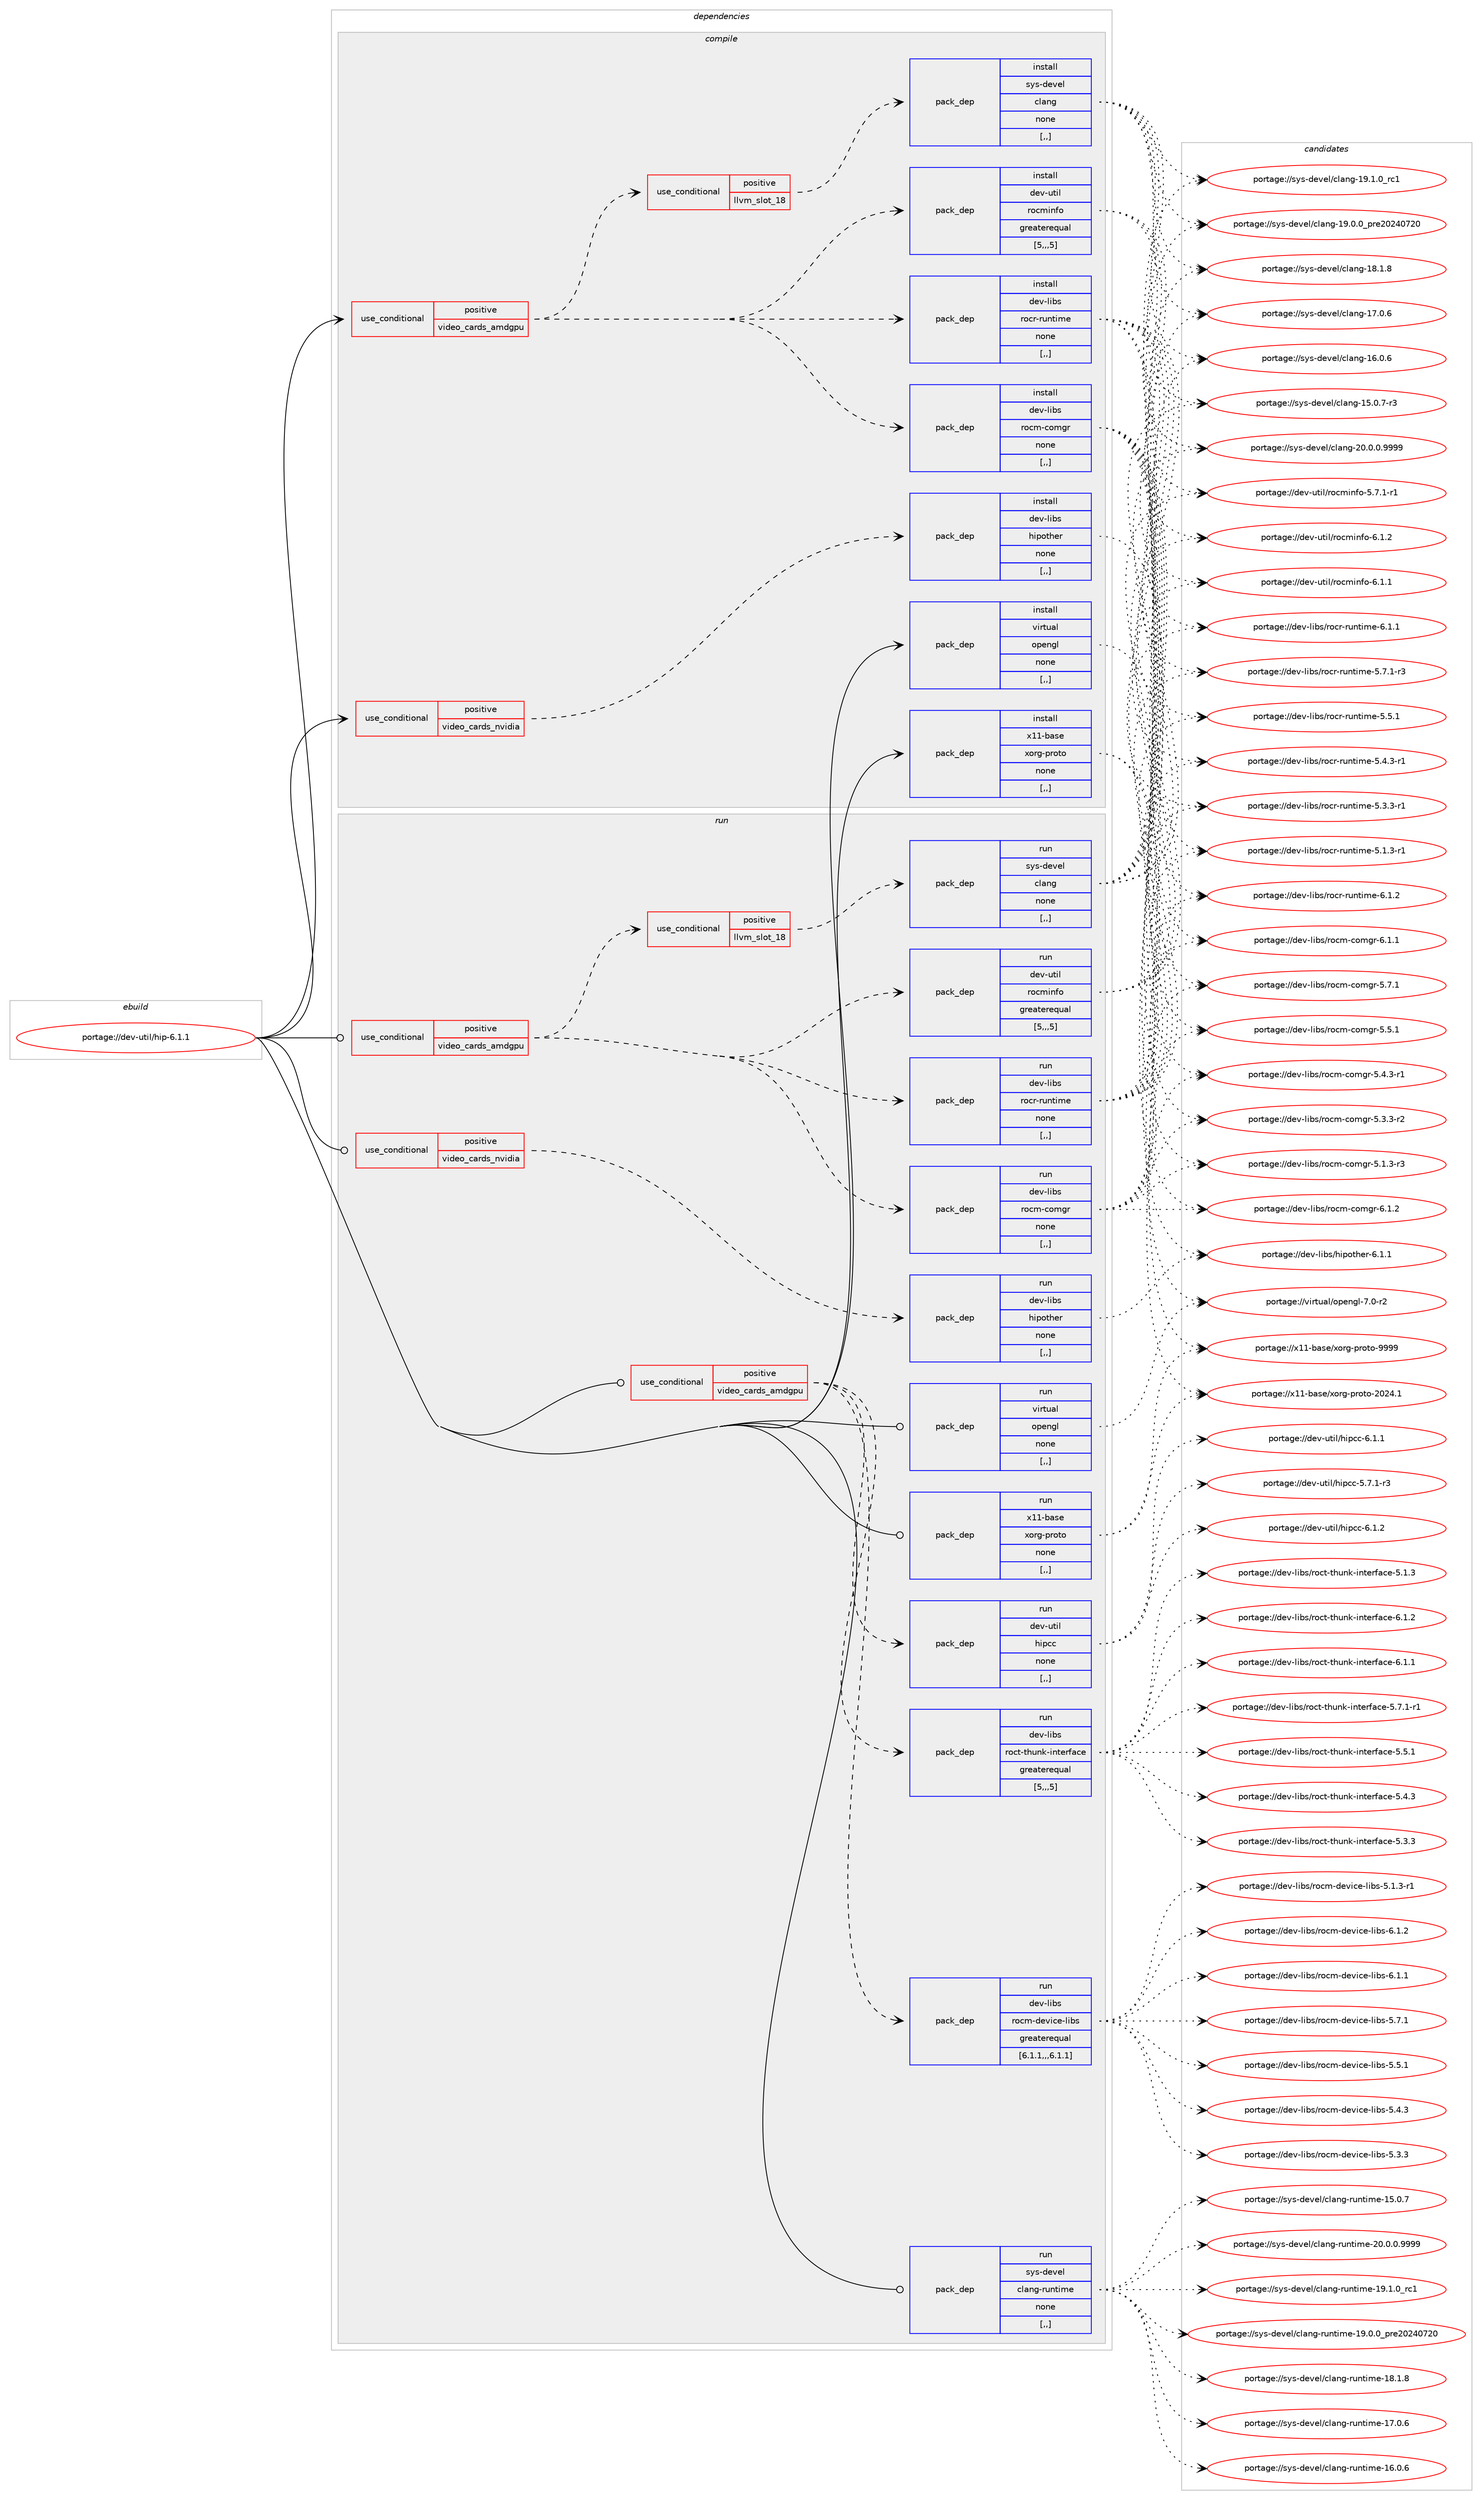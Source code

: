 digraph prolog {

# *************
# Graph options
# *************

newrank=true;
concentrate=true;
compound=true;
graph [rankdir=LR,fontname=Helvetica,fontsize=10,ranksep=1.5];#, ranksep=2.5, nodesep=0.2];
edge  [arrowhead=vee];
node  [fontname=Helvetica,fontsize=10];

# **********
# The ebuild
# **********

subgraph cluster_leftcol {
color=gray;
label=<<i>ebuild</i>>;
id [label="portage://dev-util/hip-6.1.1", color=red, width=4, href="../dev-util/hip-6.1.1.svg"];
}

# ****************
# The dependencies
# ****************

subgraph cluster_midcol {
color=gray;
label=<<i>dependencies</i>>;
subgraph cluster_compile {
fillcolor="#eeeeee";
style=filled;
label=<<i>compile</i>>;
subgraph cond60670 {
dependency215135 [label=<<TABLE BORDER="0" CELLBORDER="1" CELLSPACING="0" CELLPADDING="4"><TR><TD ROWSPAN="3" CELLPADDING="10">use_conditional</TD></TR><TR><TD>positive</TD></TR><TR><TD>video_cards_amdgpu</TD></TR></TABLE>>, shape=none, color=red];
subgraph pack153056 {
dependency215136 [label=<<TABLE BORDER="0" CELLBORDER="1" CELLSPACING="0" CELLPADDING="4" WIDTH="220"><TR><TD ROWSPAN="6" CELLPADDING="30">pack_dep</TD></TR><TR><TD WIDTH="110">install</TD></TR><TR><TD>dev-util</TD></TR><TR><TD>rocminfo</TD></TR><TR><TD>greaterequal</TD></TR><TR><TD>[5,,,5]</TD></TR></TABLE>>, shape=none, color=blue];
}
dependency215135:e -> dependency215136:w [weight=20,style="dashed",arrowhead="vee"];
subgraph cond60671 {
dependency215137 [label=<<TABLE BORDER="0" CELLBORDER="1" CELLSPACING="0" CELLPADDING="4"><TR><TD ROWSPAN="3" CELLPADDING="10">use_conditional</TD></TR><TR><TD>positive</TD></TR><TR><TD>llvm_slot_18</TD></TR></TABLE>>, shape=none, color=red];
subgraph pack153057 {
dependency215138 [label=<<TABLE BORDER="0" CELLBORDER="1" CELLSPACING="0" CELLPADDING="4" WIDTH="220"><TR><TD ROWSPAN="6" CELLPADDING="30">pack_dep</TD></TR><TR><TD WIDTH="110">install</TD></TR><TR><TD>sys-devel</TD></TR><TR><TD>clang</TD></TR><TR><TD>none</TD></TR><TR><TD>[,,]</TD></TR></TABLE>>, shape=none, color=blue];
}
dependency215137:e -> dependency215138:w [weight=20,style="dashed",arrowhead="vee"];
}
dependency215135:e -> dependency215137:w [weight=20,style="dashed",arrowhead="vee"];
subgraph pack153058 {
dependency215139 [label=<<TABLE BORDER="0" CELLBORDER="1" CELLSPACING="0" CELLPADDING="4" WIDTH="220"><TR><TD ROWSPAN="6" CELLPADDING="30">pack_dep</TD></TR><TR><TD WIDTH="110">install</TD></TR><TR><TD>dev-libs</TD></TR><TR><TD>rocm-comgr</TD></TR><TR><TD>none</TD></TR><TR><TD>[,,]</TD></TR></TABLE>>, shape=none, color=blue];
}
dependency215135:e -> dependency215139:w [weight=20,style="dashed",arrowhead="vee"];
subgraph pack153059 {
dependency215140 [label=<<TABLE BORDER="0" CELLBORDER="1" CELLSPACING="0" CELLPADDING="4" WIDTH="220"><TR><TD ROWSPAN="6" CELLPADDING="30">pack_dep</TD></TR><TR><TD WIDTH="110">install</TD></TR><TR><TD>dev-libs</TD></TR><TR><TD>rocr-runtime</TD></TR><TR><TD>none</TD></TR><TR><TD>[,,]</TD></TR></TABLE>>, shape=none, color=blue];
}
dependency215135:e -> dependency215140:w [weight=20,style="dashed",arrowhead="vee"];
}
id:e -> dependency215135:w [weight=20,style="solid",arrowhead="vee"];
subgraph cond60672 {
dependency215141 [label=<<TABLE BORDER="0" CELLBORDER="1" CELLSPACING="0" CELLPADDING="4"><TR><TD ROWSPAN="3" CELLPADDING="10">use_conditional</TD></TR><TR><TD>positive</TD></TR><TR><TD>video_cards_nvidia</TD></TR></TABLE>>, shape=none, color=red];
subgraph pack153060 {
dependency215142 [label=<<TABLE BORDER="0" CELLBORDER="1" CELLSPACING="0" CELLPADDING="4" WIDTH="220"><TR><TD ROWSPAN="6" CELLPADDING="30">pack_dep</TD></TR><TR><TD WIDTH="110">install</TD></TR><TR><TD>dev-libs</TD></TR><TR><TD>hipother</TD></TR><TR><TD>none</TD></TR><TR><TD>[,,]</TD></TR></TABLE>>, shape=none, color=blue];
}
dependency215141:e -> dependency215142:w [weight=20,style="dashed",arrowhead="vee"];
}
id:e -> dependency215141:w [weight=20,style="solid",arrowhead="vee"];
subgraph pack153061 {
dependency215143 [label=<<TABLE BORDER="0" CELLBORDER="1" CELLSPACING="0" CELLPADDING="4" WIDTH="220"><TR><TD ROWSPAN="6" CELLPADDING="30">pack_dep</TD></TR><TR><TD WIDTH="110">install</TD></TR><TR><TD>virtual</TD></TR><TR><TD>opengl</TD></TR><TR><TD>none</TD></TR><TR><TD>[,,]</TD></TR></TABLE>>, shape=none, color=blue];
}
id:e -> dependency215143:w [weight=20,style="solid",arrowhead="vee"];
subgraph pack153062 {
dependency215144 [label=<<TABLE BORDER="0" CELLBORDER="1" CELLSPACING="0" CELLPADDING="4" WIDTH="220"><TR><TD ROWSPAN="6" CELLPADDING="30">pack_dep</TD></TR><TR><TD WIDTH="110">install</TD></TR><TR><TD>x11-base</TD></TR><TR><TD>xorg-proto</TD></TR><TR><TD>none</TD></TR><TR><TD>[,,]</TD></TR></TABLE>>, shape=none, color=blue];
}
id:e -> dependency215144:w [weight=20,style="solid",arrowhead="vee"];
}
subgraph cluster_compileandrun {
fillcolor="#eeeeee";
style=filled;
label=<<i>compile and run</i>>;
}
subgraph cluster_run {
fillcolor="#eeeeee";
style=filled;
label=<<i>run</i>>;
subgraph cond60673 {
dependency215145 [label=<<TABLE BORDER="0" CELLBORDER="1" CELLSPACING="0" CELLPADDING="4"><TR><TD ROWSPAN="3" CELLPADDING="10">use_conditional</TD></TR><TR><TD>positive</TD></TR><TR><TD>video_cards_amdgpu</TD></TR></TABLE>>, shape=none, color=red];
subgraph pack153063 {
dependency215146 [label=<<TABLE BORDER="0" CELLBORDER="1" CELLSPACING="0" CELLPADDING="4" WIDTH="220"><TR><TD ROWSPAN="6" CELLPADDING="30">pack_dep</TD></TR><TR><TD WIDTH="110">run</TD></TR><TR><TD>dev-util</TD></TR><TR><TD>hipcc</TD></TR><TR><TD>none</TD></TR><TR><TD>[,,]</TD></TR></TABLE>>, shape=none, color=blue];
}
dependency215145:e -> dependency215146:w [weight=20,style="dashed",arrowhead="vee"];
subgraph pack153064 {
dependency215147 [label=<<TABLE BORDER="0" CELLBORDER="1" CELLSPACING="0" CELLPADDING="4" WIDTH="220"><TR><TD ROWSPAN="6" CELLPADDING="30">pack_dep</TD></TR><TR><TD WIDTH="110">run</TD></TR><TR><TD>dev-libs</TD></TR><TR><TD>rocm-device-libs</TD></TR><TR><TD>greaterequal</TD></TR><TR><TD>[6.1.1,,,6.1.1]</TD></TR></TABLE>>, shape=none, color=blue];
}
dependency215145:e -> dependency215147:w [weight=20,style="dashed",arrowhead="vee"];
subgraph pack153065 {
dependency215148 [label=<<TABLE BORDER="0" CELLBORDER="1" CELLSPACING="0" CELLPADDING="4" WIDTH="220"><TR><TD ROWSPAN="6" CELLPADDING="30">pack_dep</TD></TR><TR><TD WIDTH="110">run</TD></TR><TR><TD>dev-libs</TD></TR><TR><TD>roct-thunk-interface</TD></TR><TR><TD>greaterequal</TD></TR><TR><TD>[5,,,5]</TD></TR></TABLE>>, shape=none, color=blue];
}
dependency215145:e -> dependency215148:w [weight=20,style="dashed",arrowhead="vee"];
}
id:e -> dependency215145:w [weight=20,style="solid",arrowhead="odot"];
subgraph cond60674 {
dependency215149 [label=<<TABLE BORDER="0" CELLBORDER="1" CELLSPACING="0" CELLPADDING="4"><TR><TD ROWSPAN="3" CELLPADDING="10">use_conditional</TD></TR><TR><TD>positive</TD></TR><TR><TD>video_cards_amdgpu</TD></TR></TABLE>>, shape=none, color=red];
subgraph pack153066 {
dependency215150 [label=<<TABLE BORDER="0" CELLBORDER="1" CELLSPACING="0" CELLPADDING="4" WIDTH="220"><TR><TD ROWSPAN="6" CELLPADDING="30">pack_dep</TD></TR><TR><TD WIDTH="110">run</TD></TR><TR><TD>dev-util</TD></TR><TR><TD>rocminfo</TD></TR><TR><TD>greaterequal</TD></TR><TR><TD>[5,,,5]</TD></TR></TABLE>>, shape=none, color=blue];
}
dependency215149:e -> dependency215150:w [weight=20,style="dashed",arrowhead="vee"];
subgraph cond60675 {
dependency215151 [label=<<TABLE BORDER="0" CELLBORDER="1" CELLSPACING="0" CELLPADDING="4"><TR><TD ROWSPAN="3" CELLPADDING="10">use_conditional</TD></TR><TR><TD>positive</TD></TR><TR><TD>llvm_slot_18</TD></TR></TABLE>>, shape=none, color=red];
subgraph pack153067 {
dependency215152 [label=<<TABLE BORDER="0" CELLBORDER="1" CELLSPACING="0" CELLPADDING="4" WIDTH="220"><TR><TD ROWSPAN="6" CELLPADDING="30">pack_dep</TD></TR><TR><TD WIDTH="110">run</TD></TR><TR><TD>sys-devel</TD></TR><TR><TD>clang</TD></TR><TR><TD>none</TD></TR><TR><TD>[,,]</TD></TR></TABLE>>, shape=none, color=blue];
}
dependency215151:e -> dependency215152:w [weight=20,style="dashed",arrowhead="vee"];
}
dependency215149:e -> dependency215151:w [weight=20,style="dashed",arrowhead="vee"];
subgraph pack153068 {
dependency215153 [label=<<TABLE BORDER="0" CELLBORDER="1" CELLSPACING="0" CELLPADDING="4" WIDTH="220"><TR><TD ROWSPAN="6" CELLPADDING="30">pack_dep</TD></TR><TR><TD WIDTH="110">run</TD></TR><TR><TD>dev-libs</TD></TR><TR><TD>rocm-comgr</TD></TR><TR><TD>none</TD></TR><TR><TD>[,,]</TD></TR></TABLE>>, shape=none, color=blue];
}
dependency215149:e -> dependency215153:w [weight=20,style="dashed",arrowhead="vee"];
subgraph pack153069 {
dependency215154 [label=<<TABLE BORDER="0" CELLBORDER="1" CELLSPACING="0" CELLPADDING="4" WIDTH="220"><TR><TD ROWSPAN="6" CELLPADDING="30">pack_dep</TD></TR><TR><TD WIDTH="110">run</TD></TR><TR><TD>dev-libs</TD></TR><TR><TD>rocr-runtime</TD></TR><TR><TD>none</TD></TR><TR><TD>[,,]</TD></TR></TABLE>>, shape=none, color=blue];
}
dependency215149:e -> dependency215154:w [weight=20,style="dashed",arrowhead="vee"];
}
id:e -> dependency215149:w [weight=20,style="solid",arrowhead="odot"];
subgraph cond60676 {
dependency215155 [label=<<TABLE BORDER="0" CELLBORDER="1" CELLSPACING="0" CELLPADDING="4"><TR><TD ROWSPAN="3" CELLPADDING="10">use_conditional</TD></TR><TR><TD>positive</TD></TR><TR><TD>video_cards_nvidia</TD></TR></TABLE>>, shape=none, color=red];
subgraph pack153070 {
dependency215156 [label=<<TABLE BORDER="0" CELLBORDER="1" CELLSPACING="0" CELLPADDING="4" WIDTH="220"><TR><TD ROWSPAN="6" CELLPADDING="30">pack_dep</TD></TR><TR><TD WIDTH="110">run</TD></TR><TR><TD>dev-libs</TD></TR><TR><TD>hipother</TD></TR><TR><TD>none</TD></TR><TR><TD>[,,]</TD></TR></TABLE>>, shape=none, color=blue];
}
dependency215155:e -> dependency215156:w [weight=20,style="dashed",arrowhead="vee"];
}
id:e -> dependency215155:w [weight=20,style="solid",arrowhead="odot"];
subgraph pack153071 {
dependency215157 [label=<<TABLE BORDER="0" CELLBORDER="1" CELLSPACING="0" CELLPADDING="4" WIDTH="220"><TR><TD ROWSPAN="6" CELLPADDING="30">pack_dep</TD></TR><TR><TD WIDTH="110">run</TD></TR><TR><TD>sys-devel</TD></TR><TR><TD>clang-runtime</TD></TR><TR><TD>none</TD></TR><TR><TD>[,,]</TD></TR></TABLE>>, shape=none, color=blue];
}
id:e -> dependency215157:w [weight=20,style="solid",arrowhead="odot"];
subgraph pack153072 {
dependency215158 [label=<<TABLE BORDER="0" CELLBORDER="1" CELLSPACING="0" CELLPADDING="4" WIDTH="220"><TR><TD ROWSPAN="6" CELLPADDING="30">pack_dep</TD></TR><TR><TD WIDTH="110">run</TD></TR><TR><TD>virtual</TD></TR><TR><TD>opengl</TD></TR><TR><TD>none</TD></TR><TR><TD>[,,]</TD></TR></TABLE>>, shape=none, color=blue];
}
id:e -> dependency215158:w [weight=20,style="solid",arrowhead="odot"];
subgraph pack153073 {
dependency215159 [label=<<TABLE BORDER="0" CELLBORDER="1" CELLSPACING="0" CELLPADDING="4" WIDTH="220"><TR><TD ROWSPAN="6" CELLPADDING="30">pack_dep</TD></TR><TR><TD WIDTH="110">run</TD></TR><TR><TD>x11-base</TD></TR><TR><TD>xorg-proto</TD></TR><TR><TD>none</TD></TR><TR><TD>[,,]</TD></TR></TABLE>>, shape=none, color=blue];
}
id:e -> dependency215159:w [weight=20,style="solid",arrowhead="odot"];
}
}

# **************
# The candidates
# **************

subgraph cluster_choices {
rank=same;
color=gray;
label=<<i>candidates</i>>;

subgraph choice153056 {
color=black;
nodesep=1;
choice100101118451171161051084711411199109105110102111455446494650 [label="portage://dev-util/rocminfo-6.1.2", color=red, width=4,href="../dev-util/rocminfo-6.1.2.svg"];
choice100101118451171161051084711411199109105110102111455446494649 [label="portage://dev-util/rocminfo-6.1.1", color=red, width=4,href="../dev-util/rocminfo-6.1.1.svg"];
choice1001011184511711610510847114111991091051101021114553465546494511449 [label="portage://dev-util/rocminfo-5.7.1-r1", color=red, width=4,href="../dev-util/rocminfo-5.7.1-r1.svg"];
dependency215136:e -> choice100101118451171161051084711411199109105110102111455446494650:w [style=dotted,weight="100"];
dependency215136:e -> choice100101118451171161051084711411199109105110102111455446494649:w [style=dotted,weight="100"];
dependency215136:e -> choice1001011184511711610510847114111991091051101021114553465546494511449:w [style=dotted,weight="100"];
}
subgraph choice153057 {
color=black;
nodesep=1;
choice11512111545100101118101108479910897110103455048464846484657575757 [label="portage://sys-devel/clang-20.0.0.9999", color=red, width=4,href="../sys-devel/clang-20.0.0.9999.svg"];
choice1151211154510010111810110847991089711010345495746494648951149949 [label="portage://sys-devel/clang-19.1.0_rc1", color=red, width=4,href="../sys-devel/clang-19.1.0_rc1.svg"];
choice1151211154510010111810110847991089711010345495746484648951121141015048505248555048 [label="portage://sys-devel/clang-19.0.0_pre20240720", color=red, width=4,href="../sys-devel/clang-19.0.0_pre20240720.svg"];
choice1151211154510010111810110847991089711010345495646494656 [label="portage://sys-devel/clang-18.1.8", color=red, width=4,href="../sys-devel/clang-18.1.8.svg"];
choice1151211154510010111810110847991089711010345495546484654 [label="portage://sys-devel/clang-17.0.6", color=red, width=4,href="../sys-devel/clang-17.0.6.svg"];
choice1151211154510010111810110847991089711010345495446484654 [label="portage://sys-devel/clang-16.0.6", color=red, width=4,href="../sys-devel/clang-16.0.6.svg"];
choice11512111545100101118101108479910897110103454953464846554511451 [label="portage://sys-devel/clang-15.0.7-r3", color=red, width=4,href="../sys-devel/clang-15.0.7-r3.svg"];
dependency215138:e -> choice11512111545100101118101108479910897110103455048464846484657575757:w [style=dotted,weight="100"];
dependency215138:e -> choice1151211154510010111810110847991089711010345495746494648951149949:w [style=dotted,weight="100"];
dependency215138:e -> choice1151211154510010111810110847991089711010345495746484648951121141015048505248555048:w [style=dotted,weight="100"];
dependency215138:e -> choice1151211154510010111810110847991089711010345495646494656:w [style=dotted,weight="100"];
dependency215138:e -> choice1151211154510010111810110847991089711010345495546484654:w [style=dotted,weight="100"];
dependency215138:e -> choice1151211154510010111810110847991089711010345495446484654:w [style=dotted,weight="100"];
dependency215138:e -> choice11512111545100101118101108479910897110103454953464846554511451:w [style=dotted,weight="100"];
}
subgraph choice153058 {
color=black;
nodesep=1;
choice100101118451081059811547114111991094599111109103114455446494650 [label="portage://dev-libs/rocm-comgr-6.1.2", color=red, width=4,href="../dev-libs/rocm-comgr-6.1.2.svg"];
choice100101118451081059811547114111991094599111109103114455446494649 [label="portage://dev-libs/rocm-comgr-6.1.1", color=red, width=4,href="../dev-libs/rocm-comgr-6.1.1.svg"];
choice100101118451081059811547114111991094599111109103114455346554649 [label="portage://dev-libs/rocm-comgr-5.7.1", color=red, width=4,href="../dev-libs/rocm-comgr-5.7.1.svg"];
choice100101118451081059811547114111991094599111109103114455346534649 [label="portage://dev-libs/rocm-comgr-5.5.1", color=red, width=4,href="../dev-libs/rocm-comgr-5.5.1.svg"];
choice1001011184510810598115471141119910945991111091031144553465246514511449 [label="portage://dev-libs/rocm-comgr-5.4.3-r1", color=red, width=4,href="../dev-libs/rocm-comgr-5.4.3-r1.svg"];
choice1001011184510810598115471141119910945991111091031144553465146514511450 [label="portage://dev-libs/rocm-comgr-5.3.3-r2", color=red, width=4,href="../dev-libs/rocm-comgr-5.3.3-r2.svg"];
choice1001011184510810598115471141119910945991111091031144553464946514511451 [label="portage://dev-libs/rocm-comgr-5.1.3-r3", color=red, width=4,href="../dev-libs/rocm-comgr-5.1.3-r3.svg"];
dependency215139:e -> choice100101118451081059811547114111991094599111109103114455446494650:w [style=dotted,weight="100"];
dependency215139:e -> choice100101118451081059811547114111991094599111109103114455446494649:w [style=dotted,weight="100"];
dependency215139:e -> choice100101118451081059811547114111991094599111109103114455346554649:w [style=dotted,weight="100"];
dependency215139:e -> choice100101118451081059811547114111991094599111109103114455346534649:w [style=dotted,weight="100"];
dependency215139:e -> choice1001011184510810598115471141119910945991111091031144553465246514511449:w [style=dotted,weight="100"];
dependency215139:e -> choice1001011184510810598115471141119910945991111091031144553465146514511450:w [style=dotted,weight="100"];
dependency215139:e -> choice1001011184510810598115471141119910945991111091031144553464946514511451:w [style=dotted,weight="100"];
}
subgraph choice153059 {
color=black;
nodesep=1;
choice1001011184510810598115471141119911445114117110116105109101455446494650 [label="portage://dev-libs/rocr-runtime-6.1.2", color=red, width=4,href="../dev-libs/rocr-runtime-6.1.2.svg"];
choice1001011184510810598115471141119911445114117110116105109101455446494649 [label="portage://dev-libs/rocr-runtime-6.1.1", color=red, width=4,href="../dev-libs/rocr-runtime-6.1.1.svg"];
choice10010111845108105981154711411199114451141171101161051091014553465546494511451 [label="portage://dev-libs/rocr-runtime-5.7.1-r3", color=red, width=4,href="../dev-libs/rocr-runtime-5.7.1-r3.svg"];
choice1001011184510810598115471141119911445114117110116105109101455346534649 [label="portage://dev-libs/rocr-runtime-5.5.1", color=red, width=4,href="../dev-libs/rocr-runtime-5.5.1.svg"];
choice10010111845108105981154711411199114451141171101161051091014553465246514511449 [label="portage://dev-libs/rocr-runtime-5.4.3-r1", color=red, width=4,href="../dev-libs/rocr-runtime-5.4.3-r1.svg"];
choice10010111845108105981154711411199114451141171101161051091014553465146514511449 [label="portage://dev-libs/rocr-runtime-5.3.3-r1", color=red, width=4,href="../dev-libs/rocr-runtime-5.3.3-r1.svg"];
choice10010111845108105981154711411199114451141171101161051091014553464946514511449 [label="portage://dev-libs/rocr-runtime-5.1.3-r1", color=red, width=4,href="../dev-libs/rocr-runtime-5.1.3-r1.svg"];
dependency215140:e -> choice1001011184510810598115471141119911445114117110116105109101455446494650:w [style=dotted,weight="100"];
dependency215140:e -> choice1001011184510810598115471141119911445114117110116105109101455446494649:w [style=dotted,weight="100"];
dependency215140:e -> choice10010111845108105981154711411199114451141171101161051091014553465546494511451:w [style=dotted,weight="100"];
dependency215140:e -> choice1001011184510810598115471141119911445114117110116105109101455346534649:w [style=dotted,weight="100"];
dependency215140:e -> choice10010111845108105981154711411199114451141171101161051091014553465246514511449:w [style=dotted,weight="100"];
dependency215140:e -> choice10010111845108105981154711411199114451141171101161051091014553465146514511449:w [style=dotted,weight="100"];
dependency215140:e -> choice10010111845108105981154711411199114451141171101161051091014553464946514511449:w [style=dotted,weight="100"];
}
subgraph choice153060 {
color=black;
nodesep=1;
choice100101118451081059811547104105112111116104101114455446494649 [label="portage://dev-libs/hipother-6.1.1", color=red, width=4,href="../dev-libs/hipother-6.1.1.svg"];
dependency215142:e -> choice100101118451081059811547104105112111116104101114455446494649:w [style=dotted,weight="100"];
}
subgraph choice153061 {
color=black;
nodesep=1;
choice1181051141161179710847111112101110103108455546484511450 [label="portage://virtual/opengl-7.0-r2", color=red, width=4,href="../virtual/opengl-7.0-r2.svg"];
dependency215143:e -> choice1181051141161179710847111112101110103108455546484511450:w [style=dotted,weight="100"];
}
subgraph choice153062 {
color=black;
nodesep=1;
choice120494945989711510147120111114103451121141111161114557575757 [label="portage://x11-base/xorg-proto-9999", color=red, width=4,href="../x11-base/xorg-proto-9999.svg"];
choice1204949459897115101471201111141034511211411111611145504850524649 [label="portage://x11-base/xorg-proto-2024.1", color=red, width=4,href="../x11-base/xorg-proto-2024.1.svg"];
dependency215144:e -> choice120494945989711510147120111114103451121141111161114557575757:w [style=dotted,weight="100"];
dependency215144:e -> choice1204949459897115101471201111141034511211411111611145504850524649:w [style=dotted,weight="100"];
}
subgraph choice153063 {
color=black;
nodesep=1;
choice10010111845117116105108471041051129999455446494650 [label="portage://dev-util/hipcc-6.1.2", color=red, width=4,href="../dev-util/hipcc-6.1.2.svg"];
choice10010111845117116105108471041051129999455446494649 [label="portage://dev-util/hipcc-6.1.1", color=red, width=4,href="../dev-util/hipcc-6.1.1.svg"];
choice100101118451171161051084710410511299994553465546494511451 [label="portage://dev-util/hipcc-5.7.1-r3", color=red, width=4,href="../dev-util/hipcc-5.7.1-r3.svg"];
dependency215146:e -> choice10010111845117116105108471041051129999455446494650:w [style=dotted,weight="100"];
dependency215146:e -> choice10010111845117116105108471041051129999455446494649:w [style=dotted,weight="100"];
dependency215146:e -> choice100101118451171161051084710410511299994553465546494511451:w [style=dotted,weight="100"];
}
subgraph choice153064 {
color=black;
nodesep=1;
choice1001011184510810598115471141119910945100101118105991014510810598115455446494650 [label="portage://dev-libs/rocm-device-libs-6.1.2", color=red, width=4,href="../dev-libs/rocm-device-libs-6.1.2.svg"];
choice1001011184510810598115471141119910945100101118105991014510810598115455446494649 [label="portage://dev-libs/rocm-device-libs-6.1.1", color=red, width=4,href="../dev-libs/rocm-device-libs-6.1.1.svg"];
choice1001011184510810598115471141119910945100101118105991014510810598115455346554649 [label="portage://dev-libs/rocm-device-libs-5.7.1", color=red, width=4,href="../dev-libs/rocm-device-libs-5.7.1.svg"];
choice1001011184510810598115471141119910945100101118105991014510810598115455346534649 [label="portage://dev-libs/rocm-device-libs-5.5.1", color=red, width=4,href="../dev-libs/rocm-device-libs-5.5.1.svg"];
choice1001011184510810598115471141119910945100101118105991014510810598115455346524651 [label="portage://dev-libs/rocm-device-libs-5.4.3", color=red, width=4,href="../dev-libs/rocm-device-libs-5.4.3.svg"];
choice1001011184510810598115471141119910945100101118105991014510810598115455346514651 [label="portage://dev-libs/rocm-device-libs-5.3.3", color=red, width=4,href="../dev-libs/rocm-device-libs-5.3.3.svg"];
choice10010111845108105981154711411199109451001011181059910145108105981154553464946514511449 [label="portage://dev-libs/rocm-device-libs-5.1.3-r1", color=red, width=4,href="../dev-libs/rocm-device-libs-5.1.3-r1.svg"];
dependency215147:e -> choice1001011184510810598115471141119910945100101118105991014510810598115455446494650:w [style=dotted,weight="100"];
dependency215147:e -> choice1001011184510810598115471141119910945100101118105991014510810598115455446494649:w [style=dotted,weight="100"];
dependency215147:e -> choice1001011184510810598115471141119910945100101118105991014510810598115455346554649:w [style=dotted,weight="100"];
dependency215147:e -> choice1001011184510810598115471141119910945100101118105991014510810598115455346534649:w [style=dotted,weight="100"];
dependency215147:e -> choice1001011184510810598115471141119910945100101118105991014510810598115455346524651:w [style=dotted,weight="100"];
dependency215147:e -> choice1001011184510810598115471141119910945100101118105991014510810598115455346514651:w [style=dotted,weight="100"];
dependency215147:e -> choice10010111845108105981154711411199109451001011181059910145108105981154553464946514511449:w [style=dotted,weight="100"];
}
subgraph choice153065 {
color=black;
nodesep=1;
choice1001011184510810598115471141119911645116104117110107451051101161011141029799101455446494650 [label="portage://dev-libs/roct-thunk-interface-6.1.2", color=red, width=4,href="../dev-libs/roct-thunk-interface-6.1.2.svg"];
choice1001011184510810598115471141119911645116104117110107451051101161011141029799101455446494649 [label="portage://dev-libs/roct-thunk-interface-6.1.1", color=red, width=4,href="../dev-libs/roct-thunk-interface-6.1.1.svg"];
choice10010111845108105981154711411199116451161041171101074510511011610111410297991014553465546494511449 [label="portage://dev-libs/roct-thunk-interface-5.7.1-r1", color=red, width=4,href="../dev-libs/roct-thunk-interface-5.7.1-r1.svg"];
choice1001011184510810598115471141119911645116104117110107451051101161011141029799101455346534649 [label="portage://dev-libs/roct-thunk-interface-5.5.1", color=red, width=4,href="../dev-libs/roct-thunk-interface-5.5.1.svg"];
choice1001011184510810598115471141119911645116104117110107451051101161011141029799101455346524651 [label="portage://dev-libs/roct-thunk-interface-5.4.3", color=red, width=4,href="../dev-libs/roct-thunk-interface-5.4.3.svg"];
choice1001011184510810598115471141119911645116104117110107451051101161011141029799101455346514651 [label="portage://dev-libs/roct-thunk-interface-5.3.3", color=red, width=4,href="../dev-libs/roct-thunk-interface-5.3.3.svg"];
choice1001011184510810598115471141119911645116104117110107451051101161011141029799101455346494651 [label="portage://dev-libs/roct-thunk-interface-5.1.3", color=red, width=4,href="../dev-libs/roct-thunk-interface-5.1.3.svg"];
dependency215148:e -> choice1001011184510810598115471141119911645116104117110107451051101161011141029799101455446494650:w [style=dotted,weight="100"];
dependency215148:e -> choice1001011184510810598115471141119911645116104117110107451051101161011141029799101455446494649:w [style=dotted,weight="100"];
dependency215148:e -> choice10010111845108105981154711411199116451161041171101074510511011610111410297991014553465546494511449:w [style=dotted,weight="100"];
dependency215148:e -> choice1001011184510810598115471141119911645116104117110107451051101161011141029799101455346534649:w [style=dotted,weight="100"];
dependency215148:e -> choice1001011184510810598115471141119911645116104117110107451051101161011141029799101455346524651:w [style=dotted,weight="100"];
dependency215148:e -> choice1001011184510810598115471141119911645116104117110107451051101161011141029799101455346514651:w [style=dotted,weight="100"];
dependency215148:e -> choice1001011184510810598115471141119911645116104117110107451051101161011141029799101455346494651:w [style=dotted,weight="100"];
}
subgraph choice153066 {
color=black;
nodesep=1;
choice100101118451171161051084711411199109105110102111455446494650 [label="portage://dev-util/rocminfo-6.1.2", color=red, width=4,href="../dev-util/rocminfo-6.1.2.svg"];
choice100101118451171161051084711411199109105110102111455446494649 [label="portage://dev-util/rocminfo-6.1.1", color=red, width=4,href="../dev-util/rocminfo-6.1.1.svg"];
choice1001011184511711610510847114111991091051101021114553465546494511449 [label="portage://dev-util/rocminfo-5.7.1-r1", color=red, width=4,href="../dev-util/rocminfo-5.7.1-r1.svg"];
dependency215150:e -> choice100101118451171161051084711411199109105110102111455446494650:w [style=dotted,weight="100"];
dependency215150:e -> choice100101118451171161051084711411199109105110102111455446494649:w [style=dotted,weight="100"];
dependency215150:e -> choice1001011184511711610510847114111991091051101021114553465546494511449:w [style=dotted,weight="100"];
}
subgraph choice153067 {
color=black;
nodesep=1;
choice11512111545100101118101108479910897110103455048464846484657575757 [label="portage://sys-devel/clang-20.0.0.9999", color=red, width=4,href="../sys-devel/clang-20.0.0.9999.svg"];
choice1151211154510010111810110847991089711010345495746494648951149949 [label="portage://sys-devel/clang-19.1.0_rc1", color=red, width=4,href="../sys-devel/clang-19.1.0_rc1.svg"];
choice1151211154510010111810110847991089711010345495746484648951121141015048505248555048 [label="portage://sys-devel/clang-19.0.0_pre20240720", color=red, width=4,href="../sys-devel/clang-19.0.0_pre20240720.svg"];
choice1151211154510010111810110847991089711010345495646494656 [label="portage://sys-devel/clang-18.1.8", color=red, width=4,href="../sys-devel/clang-18.1.8.svg"];
choice1151211154510010111810110847991089711010345495546484654 [label="portage://sys-devel/clang-17.0.6", color=red, width=4,href="../sys-devel/clang-17.0.6.svg"];
choice1151211154510010111810110847991089711010345495446484654 [label="portage://sys-devel/clang-16.0.6", color=red, width=4,href="../sys-devel/clang-16.0.6.svg"];
choice11512111545100101118101108479910897110103454953464846554511451 [label="portage://sys-devel/clang-15.0.7-r3", color=red, width=4,href="../sys-devel/clang-15.0.7-r3.svg"];
dependency215152:e -> choice11512111545100101118101108479910897110103455048464846484657575757:w [style=dotted,weight="100"];
dependency215152:e -> choice1151211154510010111810110847991089711010345495746494648951149949:w [style=dotted,weight="100"];
dependency215152:e -> choice1151211154510010111810110847991089711010345495746484648951121141015048505248555048:w [style=dotted,weight="100"];
dependency215152:e -> choice1151211154510010111810110847991089711010345495646494656:w [style=dotted,weight="100"];
dependency215152:e -> choice1151211154510010111810110847991089711010345495546484654:w [style=dotted,weight="100"];
dependency215152:e -> choice1151211154510010111810110847991089711010345495446484654:w [style=dotted,weight="100"];
dependency215152:e -> choice11512111545100101118101108479910897110103454953464846554511451:w [style=dotted,weight="100"];
}
subgraph choice153068 {
color=black;
nodesep=1;
choice100101118451081059811547114111991094599111109103114455446494650 [label="portage://dev-libs/rocm-comgr-6.1.2", color=red, width=4,href="../dev-libs/rocm-comgr-6.1.2.svg"];
choice100101118451081059811547114111991094599111109103114455446494649 [label="portage://dev-libs/rocm-comgr-6.1.1", color=red, width=4,href="../dev-libs/rocm-comgr-6.1.1.svg"];
choice100101118451081059811547114111991094599111109103114455346554649 [label="portage://dev-libs/rocm-comgr-5.7.1", color=red, width=4,href="../dev-libs/rocm-comgr-5.7.1.svg"];
choice100101118451081059811547114111991094599111109103114455346534649 [label="portage://dev-libs/rocm-comgr-5.5.1", color=red, width=4,href="../dev-libs/rocm-comgr-5.5.1.svg"];
choice1001011184510810598115471141119910945991111091031144553465246514511449 [label="portage://dev-libs/rocm-comgr-5.4.3-r1", color=red, width=4,href="../dev-libs/rocm-comgr-5.4.3-r1.svg"];
choice1001011184510810598115471141119910945991111091031144553465146514511450 [label="portage://dev-libs/rocm-comgr-5.3.3-r2", color=red, width=4,href="../dev-libs/rocm-comgr-5.3.3-r2.svg"];
choice1001011184510810598115471141119910945991111091031144553464946514511451 [label="portage://dev-libs/rocm-comgr-5.1.3-r3", color=red, width=4,href="../dev-libs/rocm-comgr-5.1.3-r3.svg"];
dependency215153:e -> choice100101118451081059811547114111991094599111109103114455446494650:w [style=dotted,weight="100"];
dependency215153:e -> choice100101118451081059811547114111991094599111109103114455446494649:w [style=dotted,weight="100"];
dependency215153:e -> choice100101118451081059811547114111991094599111109103114455346554649:w [style=dotted,weight="100"];
dependency215153:e -> choice100101118451081059811547114111991094599111109103114455346534649:w [style=dotted,weight="100"];
dependency215153:e -> choice1001011184510810598115471141119910945991111091031144553465246514511449:w [style=dotted,weight="100"];
dependency215153:e -> choice1001011184510810598115471141119910945991111091031144553465146514511450:w [style=dotted,weight="100"];
dependency215153:e -> choice1001011184510810598115471141119910945991111091031144553464946514511451:w [style=dotted,weight="100"];
}
subgraph choice153069 {
color=black;
nodesep=1;
choice1001011184510810598115471141119911445114117110116105109101455446494650 [label="portage://dev-libs/rocr-runtime-6.1.2", color=red, width=4,href="../dev-libs/rocr-runtime-6.1.2.svg"];
choice1001011184510810598115471141119911445114117110116105109101455446494649 [label="portage://dev-libs/rocr-runtime-6.1.1", color=red, width=4,href="../dev-libs/rocr-runtime-6.1.1.svg"];
choice10010111845108105981154711411199114451141171101161051091014553465546494511451 [label="portage://dev-libs/rocr-runtime-5.7.1-r3", color=red, width=4,href="../dev-libs/rocr-runtime-5.7.1-r3.svg"];
choice1001011184510810598115471141119911445114117110116105109101455346534649 [label="portage://dev-libs/rocr-runtime-5.5.1", color=red, width=4,href="../dev-libs/rocr-runtime-5.5.1.svg"];
choice10010111845108105981154711411199114451141171101161051091014553465246514511449 [label="portage://dev-libs/rocr-runtime-5.4.3-r1", color=red, width=4,href="../dev-libs/rocr-runtime-5.4.3-r1.svg"];
choice10010111845108105981154711411199114451141171101161051091014553465146514511449 [label="portage://dev-libs/rocr-runtime-5.3.3-r1", color=red, width=4,href="../dev-libs/rocr-runtime-5.3.3-r1.svg"];
choice10010111845108105981154711411199114451141171101161051091014553464946514511449 [label="portage://dev-libs/rocr-runtime-5.1.3-r1", color=red, width=4,href="../dev-libs/rocr-runtime-5.1.3-r1.svg"];
dependency215154:e -> choice1001011184510810598115471141119911445114117110116105109101455446494650:w [style=dotted,weight="100"];
dependency215154:e -> choice1001011184510810598115471141119911445114117110116105109101455446494649:w [style=dotted,weight="100"];
dependency215154:e -> choice10010111845108105981154711411199114451141171101161051091014553465546494511451:w [style=dotted,weight="100"];
dependency215154:e -> choice1001011184510810598115471141119911445114117110116105109101455346534649:w [style=dotted,weight="100"];
dependency215154:e -> choice10010111845108105981154711411199114451141171101161051091014553465246514511449:w [style=dotted,weight="100"];
dependency215154:e -> choice10010111845108105981154711411199114451141171101161051091014553465146514511449:w [style=dotted,weight="100"];
dependency215154:e -> choice10010111845108105981154711411199114451141171101161051091014553464946514511449:w [style=dotted,weight="100"];
}
subgraph choice153070 {
color=black;
nodesep=1;
choice100101118451081059811547104105112111116104101114455446494649 [label="portage://dev-libs/hipother-6.1.1", color=red, width=4,href="../dev-libs/hipother-6.1.1.svg"];
dependency215156:e -> choice100101118451081059811547104105112111116104101114455446494649:w [style=dotted,weight="100"];
}
subgraph choice153071 {
color=black;
nodesep=1;
choice1151211154510010111810110847991089711010345114117110116105109101455048464846484657575757 [label="portage://sys-devel/clang-runtime-20.0.0.9999", color=red, width=4,href="../sys-devel/clang-runtime-20.0.0.9999.svg"];
choice115121115451001011181011084799108971101034511411711011610510910145495746494648951149949 [label="portage://sys-devel/clang-runtime-19.1.0_rc1", color=red, width=4,href="../sys-devel/clang-runtime-19.1.0_rc1.svg"];
choice115121115451001011181011084799108971101034511411711011610510910145495746484648951121141015048505248555048 [label="portage://sys-devel/clang-runtime-19.0.0_pre20240720", color=red, width=4,href="../sys-devel/clang-runtime-19.0.0_pre20240720.svg"];
choice115121115451001011181011084799108971101034511411711011610510910145495646494656 [label="portage://sys-devel/clang-runtime-18.1.8", color=red, width=4,href="../sys-devel/clang-runtime-18.1.8.svg"];
choice115121115451001011181011084799108971101034511411711011610510910145495546484654 [label="portage://sys-devel/clang-runtime-17.0.6", color=red, width=4,href="../sys-devel/clang-runtime-17.0.6.svg"];
choice115121115451001011181011084799108971101034511411711011610510910145495446484654 [label="portage://sys-devel/clang-runtime-16.0.6", color=red, width=4,href="../sys-devel/clang-runtime-16.0.6.svg"];
choice115121115451001011181011084799108971101034511411711011610510910145495346484655 [label="portage://sys-devel/clang-runtime-15.0.7", color=red, width=4,href="../sys-devel/clang-runtime-15.0.7.svg"];
dependency215157:e -> choice1151211154510010111810110847991089711010345114117110116105109101455048464846484657575757:w [style=dotted,weight="100"];
dependency215157:e -> choice115121115451001011181011084799108971101034511411711011610510910145495746494648951149949:w [style=dotted,weight="100"];
dependency215157:e -> choice115121115451001011181011084799108971101034511411711011610510910145495746484648951121141015048505248555048:w [style=dotted,weight="100"];
dependency215157:e -> choice115121115451001011181011084799108971101034511411711011610510910145495646494656:w [style=dotted,weight="100"];
dependency215157:e -> choice115121115451001011181011084799108971101034511411711011610510910145495546484654:w [style=dotted,weight="100"];
dependency215157:e -> choice115121115451001011181011084799108971101034511411711011610510910145495446484654:w [style=dotted,weight="100"];
dependency215157:e -> choice115121115451001011181011084799108971101034511411711011610510910145495346484655:w [style=dotted,weight="100"];
}
subgraph choice153072 {
color=black;
nodesep=1;
choice1181051141161179710847111112101110103108455546484511450 [label="portage://virtual/opengl-7.0-r2", color=red, width=4,href="../virtual/opengl-7.0-r2.svg"];
dependency215158:e -> choice1181051141161179710847111112101110103108455546484511450:w [style=dotted,weight="100"];
}
subgraph choice153073 {
color=black;
nodesep=1;
choice120494945989711510147120111114103451121141111161114557575757 [label="portage://x11-base/xorg-proto-9999", color=red, width=4,href="../x11-base/xorg-proto-9999.svg"];
choice1204949459897115101471201111141034511211411111611145504850524649 [label="portage://x11-base/xorg-proto-2024.1", color=red, width=4,href="../x11-base/xorg-proto-2024.1.svg"];
dependency215159:e -> choice120494945989711510147120111114103451121141111161114557575757:w [style=dotted,weight="100"];
dependency215159:e -> choice1204949459897115101471201111141034511211411111611145504850524649:w [style=dotted,weight="100"];
}
}

}
